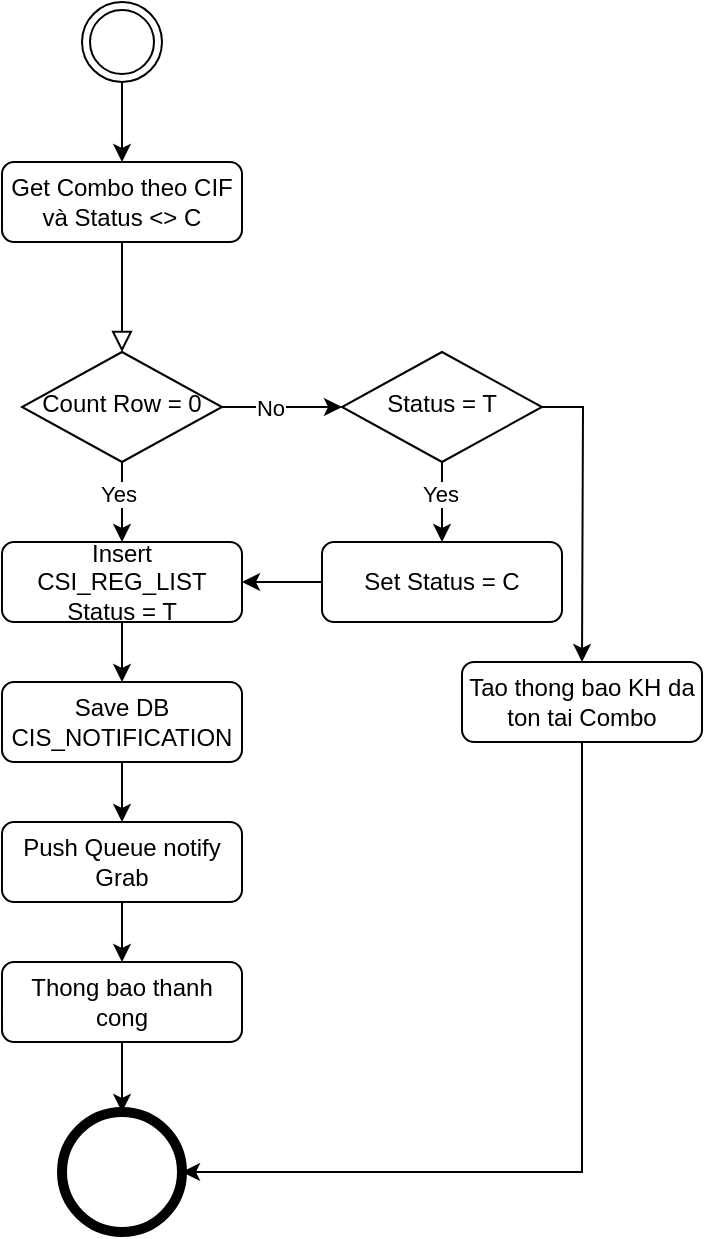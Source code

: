 <mxfile version="22.0.2" type="github" pages="3">
  <diagram id="C5RBs43oDa-KdzZeNtuy" name="Regis Combo">
    <mxGraphModel dx="653" dy="395" grid="1" gridSize="10" guides="1" tooltips="1" connect="1" arrows="1" fold="1" page="1" pageScale="1" pageWidth="827" pageHeight="1169" math="0" shadow="0">
      <root>
        <mxCell id="WIyWlLk6GJQsqaUBKTNV-0" />
        <mxCell id="WIyWlLk6GJQsqaUBKTNV-1" parent="WIyWlLk6GJQsqaUBKTNV-0" />
        <mxCell id="WIyWlLk6GJQsqaUBKTNV-2" value="" style="rounded=0;html=1;jettySize=auto;orthogonalLoop=1;fontSize=11;endArrow=block;endFill=0;endSize=8;strokeWidth=1;shadow=0;labelBackgroundColor=none;edgeStyle=orthogonalEdgeStyle;" parent="WIyWlLk6GJQsqaUBKTNV-1" source="WIyWlLk6GJQsqaUBKTNV-3" target="WIyWlLk6GJQsqaUBKTNV-6" edge="1">
          <mxGeometry relative="1" as="geometry" />
        </mxCell>
        <mxCell id="WIyWlLk6GJQsqaUBKTNV-3" value="Get Combo theo CIF và Status &amp;lt;&amp;gt; C" style="rounded=1;whiteSpace=wrap;html=1;fontSize=12;glass=0;strokeWidth=1;shadow=0;" parent="WIyWlLk6GJQsqaUBKTNV-1" vertex="1">
          <mxGeometry x="63" y="80" width="120" height="40" as="geometry" />
        </mxCell>
        <mxCell id="qCqNb9l00TlPPFiWLqJM-10" style="edgeStyle=orthogonalEdgeStyle;rounded=0;orthogonalLoop=1;jettySize=auto;html=1;entryX=0;entryY=0.5;entryDx=0;entryDy=0;" edge="1" parent="WIyWlLk6GJQsqaUBKTNV-1" source="WIyWlLk6GJQsqaUBKTNV-6" target="qCqNb9l00TlPPFiWLqJM-9">
          <mxGeometry relative="1" as="geometry" />
        </mxCell>
        <mxCell id="qCqNb9l00TlPPFiWLqJM-12" value="No" style="edgeLabel;html=1;align=center;verticalAlign=middle;resizable=0;points=[];" vertex="1" connectable="0" parent="qCqNb9l00TlPPFiWLqJM-10">
          <mxGeometry x="-0.214" y="1" relative="1" as="geometry">
            <mxPoint y="1" as="offset" />
          </mxGeometry>
        </mxCell>
        <mxCell id="qCqNb9l00TlPPFiWLqJM-13" style="edgeStyle=orthogonalEdgeStyle;rounded=0;orthogonalLoop=1;jettySize=auto;html=1;exitX=0.5;exitY=1;exitDx=0;exitDy=0;entryX=0.5;entryY=0;entryDx=0;entryDy=0;" edge="1" parent="WIyWlLk6GJQsqaUBKTNV-1" source="WIyWlLk6GJQsqaUBKTNV-6" target="WIyWlLk6GJQsqaUBKTNV-12">
          <mxGeometry relative="1" as="geometry" />
        </mxCell>
        <mxCell id="qCqNb9l00TlPPFiWLqJM-14" value="Yes" style="edgeLabel;html=1;align=center;verticalAlign=middle;resizable=0;points=[];" vertex="1" connectable="0" parent="qCqNb9l00TlPPFiWLqJM-13">
          <mxGeometry x="-0.229" y="-2" relative="1" as="geometry">
            <mxPoint as="offset" />
          </mxGeometry>
        </mxCell>
        <mxCell id="WIyWlLk6GJQsqaUBKTNV-6" value="Count Row = 0" style="rhombus;whiteSpace=wrap;html=1;shadow=0;fontFamily=Helvetica;fontSize=12;align=center;strokeWidth=1;spacing=6;spacingTop=-4;" parent="WIyWlLk6GJQsqaUBKTNV-1" vertex="1">
          <mxGeometry x="73" y="175" width="100" height="55" as="geometry" />
        </mxCell>
        <mxCell id="qCqNb9l00TlPPFiWLqJM-19" style="edgeStyle=orthogonalEdgeStyle;rounded=0;orthogonalLoop=1;jettySize=auto;html=1;entryX=1;entryY=0.5;entryDx=0;entryDy=0;" edge="1" parent="WIyWlLk6GJQsqaUBKTNV-1" source="WIyWlLk6GJQsqaUBKTNV-7" target="WIyWlLk6GJQsqaUBKTNV-12">
          <mxGeometry relative="1" as="geometry" />
        </mxCell>
        <mxCell id="WIyWlLk6GJQsqaUBKTNV-7" value="Set Status = C" style="rounded=1;whiteSpace=wrap;html=1;fontSize=12;glass=0;strokeWidth=1;shadow=0;" parent="WIyWlLk6GJQsqaUBKTNV-1" vertex="1">
          <mxGeometry x="223" y="270" width="120" height="40" as="geometry" />
        </mxCell>
        <mxCell id="qCqNb9l00TlPPFiWLqJM-23" style="edgeStyle=orthogonalEdgeStyle;rounded=0;orthogonalLoop=1;jettySize=auto;html=1;entryX=0.5;entryY=0;entryDx=0;entryDy=0;" edge="1" parent="WIyWlLk6GJQsqaUBKTNV-1" source="WIyWlLk6GJQsqaUBKTNV-11" target="qCqNb9l00TlPPFiWLqJM-22">
          <mxGeometry relative="1" as="geometry" />
        </mxCell>
        <mxCell id="WIyWlLk6GJQsqaUBKTNV-11" value="Push Queue notify Grab" style="rounded=1;whiteSpace=wrap;html=1;fontSize=12;glass=0;strokeWidth=1;shadow=0;" parent="WIyWlLk6GJQsqaUBKTNV-1" vertex="1">
          <mxGeometry x="63" y="410" width="120" height="40" as="geometry" />
        </mxCell>
        <mxCell id="IoE8y3-S_RY7D_MhDuB5-1" style="edgeStyle=orthogonalEdgeStyle;rounded=0;orthogonalLoop=1;jettySize=auto;html=1;entryX=0.5;entryY=0;entryDx=0;entryDy=0;" edge="1" parent="WIyWlLk6GJQsqaUBKTNV-1" source="WIyWlLk6GJQsqaUBKTNV-12" target="IoE8y3-S_RY7D_MhDuB5-0">
          <mxGeometry relative="1" as="geometry" />
        </mxCell>
        <mxCell id="WIyWlLk6GJQsqaUBKTNV-12" value="Insert CSI_REG_LIST Status = T" style="rounded=1;whiteSpace=wrap;html=1;fontSize=12;glass=0;strokeWidth=1;shadow=0;" parent="WIyWlLk6GJQsqaUBKTNV-1" vertex="1">
          <mxGeometry x="63" y="270" width="120" height="40" as="geometry" />
        </mxCell>
        <mxCell id="qCqNb9l00TlPPFiWLqJM-2" style="edgeStyle=orthogonalEdgeStyle;rounded=0;orthogonalLoop=1;jettySize=auto;html=1;entryX=0.5;entryY=0;entryDx=0;entryDy=0;" edge="1" parent="WIyWlLk6GJQsqaUBKTNV-1" source="qCqNb9l00TlPPFiWLqJM-0" target="WIyWlLk6GJQsqaUBKTNV-3">
          <mxGeometry relative="1" as="geometry" />
        </mxCell>
        <mxCell id="qCqNb9l00TlPPFiWLqJM-0" value="" style="ellipse;shape=doubleEllipse;html=1;dashed=0;whiteSpace=wrap;aspect=fixed;" vertex="1" parent="WIyWlLk6GJQsqaUBKTNV-1">
          <mxGeometry x="103" width="40" height="40" as="geometry" />
        </mxCell>
        <mxCell id="qCqNb9l00TlPPFiWLqJM-1" value="" style="shape=ellipse;html=1;dashed=0;whiteSpace=wrap;aspect=fixed;strokeWidth=5;perimeter=ellipsePerimeter;" vertex="1" parent="WIyWlLk6GJQsqaUBKTNV-1">
          <mxGeometry x="93" y="555" width="60" height="60" as="geometry" />
        </mxCell>
        <mxCell id="qCqNb9l00TlPPFiWLqJM-11" style="edgeStyle=orthogonalEdgeStyle;rounded=0;orthogonalLoop=1;jettySize=auto;html=1;exitX=0.5;exitY=1;exitDx=0;exitDy=0;entryX=0.5;entryY=0;entryDx=0;entryDy=0;" edge="1" parent="WIyWlLk6GJQsqaUBKTNV-1" source="qCqNb9l00TlPPFiWLqJM-9" target="WIyWlLk6GJQsqaUBKTNV-7">
          <mxGeometry relative="1" as="geometry" />
        </mxCell>
        <mxCell id="qCqNb9l00TlPPFiWLqJM-15" value="No" style="edgeLabel;html=1;align=center;verticalAlign=middle;resizable=0;points=[];" vertex="1" connectable="0" parent="qCqNb9l00TlPPFiWLqJM-11">
          <mxGeometry x="-0.195" y="-1" relative="1" as="geometry">
            <mxPoint as="offset" />
          </mxGeometry>
        </mxCell>
        <mxCell id="qCqNb9l00TlPPFiWLqJM-18" value="Yes" style="edgeLabel;html=1;align=center;verticalAlign=middle;resizable=0;points=[];" vertex="1" connectable="0" parent="qCqNb9l00TlPPFiWLqJM-11">
          <mxGeometry x="-0.229" y="-1" relative="1" as="geometry">
            <mxPoint as="offset" />
          </mxGeometry>
        </mxCell>
        <mxCell id="qCqNb9l00TlPPFiWLqJM-20" style="edgeStyle=orthogonalEdgeStyle;rounded=0;orthogonalLoop=1;jettySize=auto;html=1;exitX=1;exitY=0.5;exitDx=0;exitDy=0;" edge="1" parent="WIyWlLk6GJQsqaUBKTNV-1" source="qCqNb9l00TlPPFiWLqJM-9">
          <mxGeometry relative="1" as="geometry">
            <mxPoint x="353" y="330" as="targetPoint" />
          </mxGeometry>
        </mxCell>
        <mxCell id="qCqNb9l00TlPPFiWLqJM-9" value="Status = T" style="rhombus;whiteSpace=wrap;html=1;shadow=0;fontFamily=Helvetica;fontSize=12;align=center;strokeWidth=1;spacing=6;spacingTop=-4;" vertex="1" parent="WIyWlLk6GJQsqaUBKTNV-1">
          <mxGeometry x="233" y="175" width="100" height="55" as="geometry" />
        </mxCell>
        <mxCell id="qCqNb9l00TlPPFiWLqJM-25" style="edgeStyle=orthogonalEdgeStyle;rounded=0;orthogonalLoop=1;jettySize=auto;html=1;entryX=1;entryY=0.5;entryDx=0;entryDy=0;exitX=0.5;exitY=1;exitDx=0;exitDy=0;" edge="1" parent="WIyWlLk6GJQsqaUBKTNV-1" source="qCqNb9l00TlPPFiWLqJM-21" target="qCqNb9l00TlPPFiWLqJM-1">
          <mxGeometry relative="1" as="geometry">
            <mxPoint x="353" y="580" as="targetPoint" />
          </mxGeometry>
        </mxCell>
        <mxCell id="qCqNb9l00TlPPFiWLqJM-21" value="Tao thong bao KH da ton tai Combo" style="rounded=1;whiteSpace=wrap;html=1;fontSize=12;glass=0;strokeWidth=1;shadow=0;" vertex="1" parent="WIyWlLk6GJQsqaUBKTNV-1">
          <mxGeometry x="293" y="330" width="120" height="40" as="geometry" />
        </mxCell>
        <mxCell id="qCqNb9l00TlPPFiWLqJM-24" style="edgeStyle=orthogonalEdgeStyle;rounded=0;orthogonalLoop=1;jettySize=auto;html=1;entryX=0.5;entryY=0;entryDx=0;entryDy=0;" edge="1" parent="WIyWlLk6GJQsqaUBKTNV-1" source="qCqNb9l00TlPPFiWLqJM-22" target="qCqNb9l00TlPPFiWLqJM-1">
          <mxGeometry relative="1" as="geometry" />
        </mxCell>
        <mxCell id="qCqNb9l00TlPPFiWLqJM-22" value="Thong bao thanh cong" style="rounded=1;whiteSpace=wrap;html=1;fontSize=12;glass=0;strokeWidth=1;shadow=0;" vertex="1" parent="WIyWlLk6GJQsqaUBKTNV-1">
          <mxGeometry x="63" y="480" width="120" height="40" as="geometry" />
        </mxCell>
        <mxCell id="IoE8y3-S_RY7D_MhDuB5-2" style="edgeStyle=orthogonalEdgeStyle;rounded=0;orthogonalLoop=1;jettySize=auto;html=1;entryX=0.5;entryY=0;entryDx=0;entryDy=0;" edge="1" parent="WIyWlLk6GJQsqaUBKTNV-1" source="IoE8y3-S_RY7D_MhDuB5-0" target="WIyWlLk6GJQsqaUBKTNV-11">
          <mxGeometry relative="1" as="geometry" />
        </mxCell>
        <mxCell id="IoE8y3-S_RY7D_MhDuB5-0" value="Save DB CIS_NOTIFICATION" style="rounded=1;whiteSpace=wrap;html=1;fontSize=12;glass=0;strokeWidth=1;shadow=0;" vertex="1" parent="WIyWlLk6GJQsqaUBKTNV-1">
          <mxGeometry x="63" y="340" width="120" height="40" as="geometry" />
        </mxCell>
      </root>
    </mxGraphModel>
  </diagram>
  <diagram id="1tDEJoFfoG2jvra8WWks" name="Deduct">
    <mxGraphModel dx="2440" dy="976" grid="1" gridSize="10" guides="1" tooltips="1" connect="1" arrows="1" fold="1" page="1" pageScale="1" pageWidth="827" pageHeight="1169" math="0" shadow="0">
      <root>
        <mxCell id="0" />
        <mxCell id="1" parent="0" />
        <mxCell id="g2iib9to81qVl1VP5mM1-27" value="" style="edgeStyle=orthogonalEdgeStyle;rounded=0;orthogonalLoop=1;jettySize=auto;html=1;" edge="1" parent="1" source="g2iib9to81qVl1VP5mM1-2" target="g2iib9to81qVl1VP5mM1-26">
          <mxGeometry relative="1" as="geometry" />
        </mxCell>
        <mxCell id="g2iib9to81qVl1VP5mM1-2" value="Nhan du lieu tu API" style="rounded=1;whiteSpace=wrap;html=1;fontSize=12;glass=0;strokeWidth=1;shadow=0;" vertex="1" parent="1">
          <mxGeometry x="354" y="80" width="120" height="40" as="geometry" />
        </mxCell>
        <mxCell id="g2iib9to81qVl1VP5mM1-14" style="edgeStyle=orthogonalEdgeStyle;rounded=0;orthogonalLoop=1;jettySize=auto;html=1;entryX=0.5;entryY=0;entryDx=0;entryDy=0;" edge="1" parent="1" source="g2iib9to81qVl1VP5mM1-15" target="g2iib9to81qVl1VP5mM1-2">
          <mxGeometry relative="1" as="geometry" />
        </mxCell>
        <mxCell id="g2iib9to81qVl1VP5mM1-15" value="" style="ellipse;shape=doubleEllipse;html=1;dashed=0;whiteSpace=wrap;aspect=fixed;" vertex="1" parent="1">
          <mxGeometry x="394" width="40" height="40" as="geometry" />
        </mxCell>
        <mxCell id="g2iib9to81qVl1VP5mM1-29" value="" style="edgeStyle=orthogonalEdgeStyle;rounded=0;orthogonalLoop=1;jettySize=auto;html=1;" edge="1" parent="1" source="g2iib9to81qVl1VP5mM1-26" target="g2iib9to81qVl1VP5mM1-28">
          <mxGeometry relative="1" as="geometry" />
        </mxCell>
        <mxCell id="g2iib9to81qVl1VP5mM1-26" value="Lay Combo theo Provider_customer" style="rounded=1;whiteSpace=wrap;html=1;fontSize=12;glass=0;strokeWidth=1;shadow=0;" vertex="1" parent="1">
          <mxGeometry x="354" y="150" width="120" height="40" as="geometry" />
        </mxCell>
        <mxCell id="g2iib9to81qVl1VP5mM1-33" value="" style="edgeStyle=orthogonalEdgeStyle;rounded=0;orthogonalLoop=1;jettySize=auto;html=1;" edge="1" parent="1" source="g2iib9to81qVl1VP5mM1-28" target="g2iib9to81qVl1VP5mM1-32">
          <mxGeometry relative="1" as="geometry" />
        </mxCell>
        <mxCell id="g2iib9to81qVl1VP5mM1-36" value="Yes" style="edgeLabel;html=1;align=center;verticalAlign=middle;resizable=0;points=[];" vertex="1" connectable="0" parent="g2iib9to81qVl1VP5mM1-33">
          <mxGeometry x="0.261" relative="1" as="geometry">
            <mxPoint as="offset" />
          </mxGeometry>
        </mxCell>
        <mxCell id="g2iib9to81qVl1VP5mM1-60" value="" style="edgeStyle=orthogonalEdgeStyle;rounded=0;orthogonalLoop=1;jettySize=auto;html=1;" edge="1" parent="1" source="g2iib9to81qVl1VP5mM1-28" target="g2iib9to81qVl1VP5mM1-59">
          <mxGeometry relative="1" as="geometry" />
        </mxCell>
        <mxCell id="g2iib9to81qVl1VP5mM1-28" value="Row = 0" style="rhombus;whiteSpace=wrap;html=1;rounded=1;glass=0;strokeWidth=1;shadow=0;" vertex="1" parent="1">
          <mxGeometry x="351" y="250" width="126" height="50" as="geometry" />
        </mxCell>
        <mxCell id="g2iib9to81qVl1VP5mM1-35" style="edgeStyle=orthogonalEdgeStyle;rounded=0;orthogonalLoop=1;jettySize=auto;html=1;entryX=1;entryY=0.5;entryDx=0;entryDy=0;" edge="1" parent="1" source="g2iib9to81qVl1VP5mM1-32" target="g2iib9to81qVl1VP5mM1-34">
          <mxGeometry relative="1" as="geometry" />
        </mxCell>
        <mxCell id="g2iib9to81qVl1VP5mM1-32" value="Tao messa thong bao KH khong ton tai" style="whiteSpace=wrap;html=1;rounded=1;glass=0;strokeWidth=1;shadow=0;" vertex="1" parent="1">
          <mxGeometry x="148" y="245" width="120" height="60" as="geometry" />
        </mxCell>
        <mxCell id="g2iib9to81qVl1VP5mM1-34" value="" style="shape=ellipse;html=1;dashed=0;whiteSpace=wrap;aspect=fixed;strokeWidth=5;perimeter=ellipsePerimeter;" vertex="1" parent="1">
          <mxGeometry x="50" y="260" width="30" height="30" as="geometry" />
        </mxCell>
        <mxCell id="g2iib9to81qVl1VP5mM1-40" value="" style="edgeStyle=orthogonalEdgeStyle;rounded=0;orthogonalLoop=1;jettySize=auto;html=1;" edge="1" parent="1" source="g2iib9to81qVl1VP5mM1-37" target="g2iib9to81qVl1VP5mM1-39">
          <mxGeometry relative="1" as="geometry" />
        </mxCell>
        <mxCell id="g2iib9to81qVl1VP5mM1-41" value="Yes" style="edgeLabel;html=1;align=center;verticalAlign=middle;resizable=0;points=[];" vertex="1" connectable="0" parent="g2iib9to81qVl1VP5mM1-40">
          <mxGeometry x="-0.108" y="1" relative="1" as="geometry">
            <mxPoint as="offset" />
          </mxGeometry>
        </mxCell>
        <mxCell id="g2iib9to81qVl1VP5mM1-54" value="No" style="edgeStyle=orthogonalEdgeStyle;rounded=0;orthogonalLoop=1;jettySize=auto;html=1;" edge="1" parent="1" source="g2iib9to81qVl1VP5mM1-37" target="g2iib9to81qVl1VP5mM1-53">
          <mxGeometry relative="1" as="geometry" />
        </mxCell>
        <mxCell id="g2iib9to81qVl1VP5mM1-37" value="Status = T" style="rhombus;whiteSpace=wrap;html=1;rounded=1;glass=0;strokeWidth=1;shadow=0;" vertex="1" parent="1">
          <mxGeometry x="351" y="502" width="126" height="50" as="geometry" />
        </mxCell>
        <mxCell id="g2iib9to81qVl1VP5mM1-43" value="No" style="edgeStyle=orthogonalEdgeStyle;rounded=0;orthogonalLoop=1;jettySize=auto;html=1;" edge="1" parent="1" source="g2iib9to81qVl1VP5mM1-39">
          <mxGeometry relative="1" as="geometry">
            <mxPoint x="40" y="527" as="targetPoint" />
          </mxGeometry>
        </mxCell>
        <mxCell id="g2iib9to81qVl1VP5mM1-47" value="Yes" style="edgeStyle=orthogonalEdgeStyle;rounded=0;orthogonalLoop=1;jettySize=auto;html=1;" edge="1" parent="1" source="g2iib9to81qVl1VP5mM1-39" target="g2iib9to81qVl1VP5mM1-46">
          <mxGeometry relative="1" as="geometry" />
        </mxCell>
        <mxCell id="g2iib9to81qVl1VP5mM1-39" value="Status tru tien Grab = true" style="rhombus;whiteSpace=wrap;html=1;rounded=1;glass=0;strokeWidth=1;shadow=0;" vertex="1" parent="1">
          <mxGeometry x="120" y="487" width="151" height="80" as="geometry" />
        </mxCell>
        <mxCell id="g2iib9to81qVl1VP5mM1-56" style="edgeStyle=orthogonalEdgeStyle;rounded=0;orthogonalLoop=1;jettySize=auto;html=1;exitX=1;exitY=0.5;exitDx=0;exitDy=0;" edge="1" parent="1" source="g2iib9to81qVl1VP5mM1-46" target="g2iib9to81qVl1VP5mM1-52">
          <mxGeometry relative="1" as="geometry" />
        </mxCell>
        <mxCell id="g2iib9to81qVl1VP5mM1-46" value="Call VBI tao don BH" style="whiteSpace=wrap;html=1;rounded=1;glass=0;strokeWidth=1;shadow=0;" vertex="1" parent="1">
          <mxGeometry x="135.5" y="622" width="120" height="60" as="geometry" />
        </mxCell>
        <mxCell id="g2iib9to81qVl1VP5mM1-67" style="edgeStyle=orthogonalEdgeStyle;rounded=0;orthogonalLoop=1;jettySize=auto;html=1;entryX=0;entryY=0.5;entryDx=0;entryDy=0;" edge="1" parent="1" source="g2iib9to81qVl1VP5mM1-52" target="g2iib9to81qVl1VP5mM1-53">
          <mxGeometry relative="1" as="geometry" />
        </mxCell>
        <mxCell id="g2iib9to81qVl1VP5mM1-52" value="Create Saving" style="whiteSpace=wrap;html=1;rounded=1;glass=0;strokeWidth=1;shadow=0;" vertex="1" parent="1">
          <mxGeometry x="300" y="622" width="120" height="60" as="geometry" />
        </mxCell>
        <mxCell id="g2iib9to81qVl1VP5mM1-58" value="" style="edgeStyle=orthogonalEdgeStyle;rounded=0;orthogonalLoop=1;jettySize=auto;html=1;entryX=0;entryY=0.5;entryDx=0;entryDy=0;" edge="1" parent="1" source="g2iib9to81qVl1VP5mM1-53" target="g2iib9to81qVl1VP5mM1-57">
          <mxGeometry relative="1" as="geometry" />
        </mxCell>
        <mxCell id="g2iib9to81qVl1VP5mM1-66" value="" style="edgeStyle=orthogonalEdgeStyle;rounded=0;orthogonalLoop=1;jettySize=auto;html=1;entryX=1;entryY=0.5;entryDx=0;entryDy=0;" edge="1" parent="1" source="g2iib9to81qVl1VP5mM1-53" target="g2iib9to81qVl1VP5mM1-65">
          <mxGeometry relative="1" as="geometry" />
        </mxCell>
        <mxCell id="AdzqccviTOZWXxdL-i4F-6" value="" style="edgeStyle=orthogonalEdgeStyle;rounded=0;orthogonalLoop=1;jettySize=auto;html=1;entryX=0.5;entryY=0;entryDx=0;entryDy=0;" edge="1" parent="1" source="g2iib9to81qVl1VP5mM1-53" target="AdzqccviTOZWXxdL-i4F-8">
          <mxGeometry relative="1" as="geometry">
            <mxPoint x="534" y="860" as="targetPoint" />
          </mxGeometry>
        </mxCell>
        <mxCell id="g2iib9to81qVl1VP5mM1-53" value="xfer grab account sang dda customer" style="whiteSpace=wrap;html=1;rounded=1;glass=0;strokeWidth=1;shadow=0;" vertex="1" parent="1">
          <mxGeometry x="474" y="622" width="120" height="60" as="geometry" />
        </mxCell>
        <mxCell id="AdzqccviTOZWXxdL-i4F-14" style="edgeStyle=orthogonalEdgeStyle;rounded=0;orthogonalLoop=1;jettySize=auto;html=1;entryX=0;entryY=0.5;entryDx=0;entryDy=0;" edge="1" parent="1" source="g2iib9to81qVl1VP5mM1-57" target="AdzqccviTOZWXxdL-i4F-13">
          <mxGeometry relative="1" as="geometry" />
        </mxCell>
        <mxCell id="g2iib9to81qVl1VP5mM1-57" value="Pay Fee Ins" style="whiteSpace=wrap;html=1;rounded=1;glass=0;strokeWidth=1;shadow=0;" vertex="1" parent="1">
          <mxGeometry x="594" y="760" width="120" height="60" as="geometry" />
        </mxCell>
        <mxCell id="g2iib9to81qVl1VP5mM1-61" style="edgeStyle=orthogonalEdgeStyle;rounded=0;orthogonalLoop=1;jettySize=auto;html=1;" edge="1" parent="1" source="g2iib9to81qVl1VP5mM1-59">
          <mxGeometry relative="1" as="geometry">
            <mxPoint x="413" y="500" as="targetPoint" />
          </mxGeometry>
        </mxCell>
        <mxCell id="g2iib9to81qVl1VP5mM1-63" value="" style="edgeStyle=orthogonalEdgeStyle;rounded=0;orthogonalLoop=1;jettySize=auto;html=1;" edge="1" parent="1" source="g2iib9to81qVl1VP5mM1-59" target="g2iib9to81qVl1VP5mM1-62">
          <mxGeometry relative="1" as="geometry" />
        </mxCell>
        <mxCell id="g2iib9to81qVl1VP5mM1-59" value="Inset DB CIS_Transaction" style="whiteSpace=wrap;html=1;rounded=1;glass=0;strokeWidth=1;shadow=0;" vertex="1" parent="1">
          <mxGeometry x="354" y="350" width="120" height="60" as="geometry" />
        </mxCell>
        <mxCell id="g2iib9to81qVl1VP5mM1-62" value="Tao message ghi nhan thong tin grab thanh cong" style="whiteSpace=wrap;html=1;rounded=1;glass=0;strokeWidth=1;shadow=0;" vertex="1" parent="1">
          <mxGeometry x="153" y="350" width="120" height="60" as="geometry" />
        </mxCell>
        <mxCell id="g2iib9to81qVl1VP5mM1-64" style="edgeStyle=orthogonalEdgeStyle;rounded=0;orthogonalLoop=1;jettySize=auto;html=1;entryX=0.495;entryY=1.152;entryDx=0;entryDy=0;entryPerimeter=0;" edge="1" parent="1" source="g2iib9to81qVl1VP5mM1-62" target="g2iib9to81qVl1VP5mM1-34">
          <mxGeometry relative="1" as="geometry" />
        </mxCell>
        <mxCell id="AdzqccviTOZWXxdL-i4F-4" style="edgeStyle=orthogonalEdgeStyle;rounded=0;orthogonalLoop=1;jettySize=auto;html=1;entryX=1;entryY=0.5;entryDx=0;entryDy=0;" edge="1" parent="1" source="g2iib9to81qVl1VP5mM1-65" target="AdzqccviTOZWXxdL-i4F-3">
          <mxGeometry relative="1" as="geometry" />
        </mxCell>
        <mxCell id="g2iib9to81qVl1VP5mM1-65" value="Deposit to Saving" style="whiteSpace=wrap;html=1;rounded=1;glass=0;strokeWidth=1;shadow=0;" vertex="1" parent="1">
          <mxGeometry x="357" y="760" width="120" height="60" as="geometry" />
        </mxCell>
        <mxCell id="AdzqccviTOZWXxdL-i4F-1" value="Push Queue notify Grab" style="rounded=1;whiteSpace=wrap;html=1;fontSize=12;glass=0;strokeWidth=1;shadow=0;" vertex="1" parent="1">
          <mxGeometry x="20" y="770" width="120" height="40" as="geometry" />
        </mxCell>
        <mxCell id="AdzqccviTOZWXxdL-i4F-2" style="edgeStyle=orthogonalEdgeStyle;rounded=0;orthogonalLoop=1;jettySize=auto;html=1;entryX=1;entryY=0.5;entryDx=0;entryDy=0;" edge="1" parent="1" source="AdzqccviTOZWXxdL-i4F-3" target="AdzqccviTOZWXxdL-i4F-1">
          <mxGeometry relative="1" as="geometry" />
        </mxCell>
        <mxCell id="AdzqccviTOZWXxdL-i4F-3" value="Save DB CIS_NOTIFICATION notify Grab" style="rounded=1;whiteSpace=wrap;html=1;fontSize=12;glass=0;strokeWidth=1;shadow=0;" vertex="1" parent="1">
          <mxGeometry x="190" y="770" width="120" height="40" as="geometry" />
        </mxCell>
        <mxCell id="AdzqccviTOZWXxdL-i4F-7" value="Push Queue notify Ipay" style="rounded=1;whiteSpace=wrap;html=1;fontSize=12;glass=0;strokeWidth=1;shadow=0;" vertex="1" parent="1">
          <mxGeometry x="314" y="860" width="120" height="40" as="geometry" />
        </mxCell>
        <mxCell id="AdzqccviTOZWXxdL-i4F-9" style="edgeStyle=orthogonalEdgeStyle;rounded=0;orthogonalLoop=1;jettySize=auto;html=1;entryX=1;entryY=0.5;entryDx=0;entryDy=0;" edge="1" parent="1" source="AdzqccviTOZWXxdL-i4F-8" target="AdzqccviTOZWXxdL-i4F-7">
          <mxGeometry relative="1" as="geometry" />
        </mxCell>
        <mxCell id="AdzqccviTOZWXxdL-i4F-8" value="Save DB CIS_NOTIFICATION notify Ipay" style="rounded=1;whiteSpace=wrap;html=1;fontSize=12;glass=0;strokeWidth=1;shadow=0;" vertex="1" parent="1">
          <mxGeometry x="474" y="860" width="120" height="40" as="geometry" />
        </mxCell>
        <mxCell id="AdzqccviTOZWXxdL-i4F-12" value="Push Queue notify Ipay" style="rounded=1;whiteSpace=wrap;html=1;fontSize=12;glass=0;strokeWidth=1;shadow=0;" vertex="1" parent="1">
          <mxGeometry x="750" y="860" width="120" height="40" as="geometry" />
        </mxCell>
        <mxCell id="AdzqccviTOZWXxdL-i4F-15" style="edgeStyle=orthogonalEdgeStyle;rounded=0;orthogonalLoop=1;jettySize=auto;html=1;entryX=0.5;entryY=0;entryDx=0;entryDy=0;" edge="1" parent="1" source="AdzqccviTOZWXxdL-i4F-13" target="AdzqccviTOZWXxdL-i4F-12">
          <mxGeometry relative="1" as="geometry" />
        </mxCell>
        <mxCell id="AdzqccviTOZWXxdL-i4F-13" value="Save DB CIS_NOTIFICATION notify VBI" style="rounded=1;whiteSpace=wrap;html=1;fontSize=12;glass=0;strokeWidth=1;shadow=0;" vertex="1" parent="1">
          <mxGeometry x="750" y="770" width="120" height="40" as="geometry" />
        </mxCell>
        <mxCell id="gNqYmXxyg4Do6fMZXgFY-3" value="" style="edgeStyle=orthogonalEdgeStyle;rounded=0;orthogonalLoop=1;jettySize=auto;html=1;" edge="1" parent="1" source="gNqYmXxyg4Do6fMZXgFY-1" target="gNqYmXxyg4Do6fMZXgFY-2">
          <mxGeometry relative="1" as="geometry" />
        </mxCell>
        <mxCell id="gNqYmXxyg4Do6fMZXgFY-4" value="No" style="edgeLabel;html=1;align=center;verticalAlign=middle;resizable=0;points=[];" vertex="1" connectable="0" parent="gNqYmXxyg4Do6fMZXgFY-3">
          <mxGeometry x="-0.164" y="1" relative="1" as="geometry">
            <mxPoint as="offset" />
          </mxGeometry>
        </mxCell>
        <mxCell id="gNqYmXxyg4Do6fMZXgFY-11" value="" style="edgeStyle=orthogonalEdgeStyle;rounded=0;orthogonalLoop=1;jettySize=auto;html=1;" edge="1" parent="1" source="gNqYmXxyg4Do6fMZXgFY-1" target="gNqYmXxyg4Do6fMZXgFY-10">
          <mxGeometry relative="1" as="geometry" />
        </mxCell>
        <mxCell id="gNqYmXxyg4Do6fMZXgFY-1" value="Check Amount DDA vs Fee Ins" style="rhombus;whiteSpace=wrap;html=1;rounded=1;glass=0;strokeWidth=1;shadow=0;" vertex="1" parent="1">
          <mxGeometry x="-101" y="487" width="151" height="80" as="geometry" />
        </mxCell>
        <mxCell id="gNqYmXxyg4Do6fMZXgFY-2" value="Set Status = C" style="whiteSpace=wrap;html=1;rounded=1;glass=0;strokeWidth=1;shadow=0;" vertex="1" parent="1">
          <mxGeometry x="-85.5" y="370" width="120" height="60" as="geometry" />
        </mxCell>
        <mxCell id="gNqYmXxyg4Do6fMZXgFY-6" style="edgeStyle=orthogonalEdgeStyle;rounded=0;orthogonalLoop=1;jettySize=auto;html=1;entryX=0.545;entryY=-0.062;entryDx=0;entryDy=0;entryPerimeter=0;" edge="1" parent="1" source="gNqYmXxyg4Do6fMZXgFY-1" target="g2iib9to81qVl1VP5mM1-57">
          <mxGeometry relative="1" as="geometry">
            <mxPoint x="670" y="720" as="targetPoint" />
            <Array as="points">
              <mxPoint x="-25" y="700" />
              <mxPoint x="659" y="700" />
            </Array>
          </mxGeometry>
        </mxCell>
        <mxCell id="gNqYmXxyg4Do6fMZXgFY-7" value="Yes" style="edgeLabel;html=1;align=center;verticalAlign=middle;resizable=0;points=[];" vertex="1" connectable="0" parent="gNqYmXxyg4Do6fMZXgFY-6">
          <mxGeometry x="-0.92" y="-1" relative="1" as="geometry">
            <mxPoint as="offset" />
          </mxGeometry>
        </mxCell>
        <mxCell id="gNqYmXxyg4Do6fMZXgFY-12" style="edgeStyle=orthogonalEdgeStyle;rounded=0;orthogonalLoop=1;jettySize=auto;html=1;entryX=0.5;entryY=0;entryDx=0;entryDy=0;" edge="1" parent="1" source="gNqYmXxyg4Do6fMZXgFY-10" target="g2iib9to81qVl1VP5mM1-65">
          <mxGeometry relative="1" as="geometry">
            <Array as="points">
              <mxPoint x="-225" y="720" />
              <mxPoint x="417" y="720" />
            </Array>
          </mxGeometry>
        </mxCell>
        <mxCell id="gNqYmXxyg4Do6fMZXgFY-13" value="Yes" style="edgeLabel;html=1;align=center;verticalAlign=middle;resizable=0;points=[];" vertex="1" connectable="0" parent="gNqYmXxyg4Do6fMZXgFY-12">
          <mxGeometry x="-0.897" relative="1" as="geometry">
            <mxPoint as="offset" />
          </mxGeometry>
        </mxCell>
        <mxCell id="gNqYmXxyg4Do6fMZXgFY-10" value="Check Amount DDA - Fee Ins &amp;gt;= Amount Sav" style="rhombus;whiteSpace=wrap;html=1;rounded=1;glass=0;strokeWidth=1;shadow=0;" vertex="1" parent="1">
          <mxGeometry x="-300" y="487" width="151" height="80" as="geometry" />
        </mxCell>
      </root>
    </mxGraphModel>
  </diagram>
  <diagram id="GRC1hEpnrSoDgFZ4JyOh" name="Trang-3">
    <mxGraphModel dx="1371" dy="830" grid="1" gridSize="10" guides="1" tooltips="1" connect="1" arrows="1" fold="1" page="1" pageScale="1" pageWidth="827" pageHeight="1169" math="0" shadow="0">
      <root>
        <mxCell id="0" />
        <mxCell id="1" parent="0" />
      </root>
    </mxGraphModel>
  </diagram>
</mxfile>

